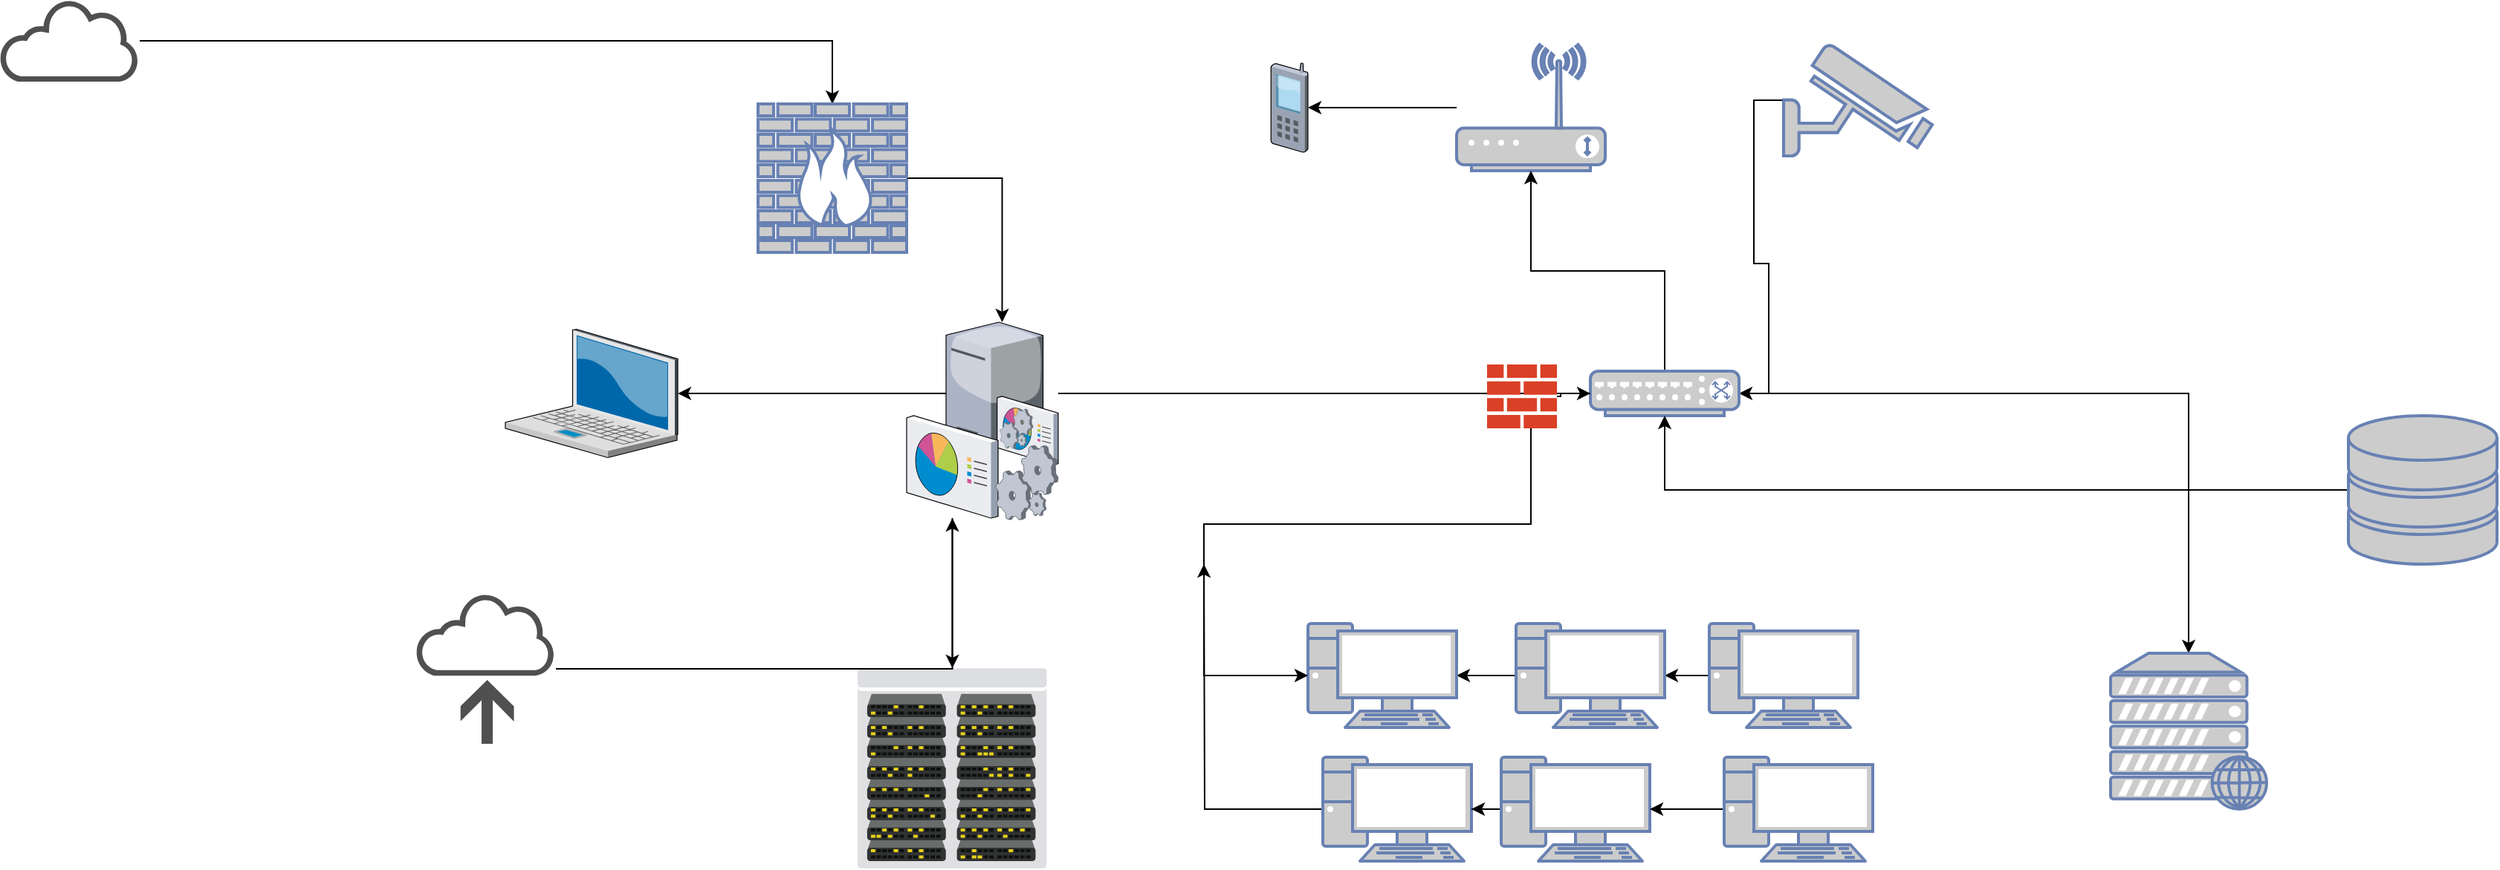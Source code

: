 <mxfile version="20.8.16" type="github">
  <diagram name="Page-1" id="h6N6hxmh_-UYtkU3kEGz">
    <mxGraphModel dx="2465" dy="2008" grid="1" gridSize="10" guides="1" tooltips="1" connect="1" arrows="1" fold="1" page="1" pageScale="1" pageWidth="850" pageHeight="1100" math="0" shadow="0">
      <root>
        <mxCell id="0" />
        <mxCell id="1" parent="0" />
        <mxCell id="GpLW6nzXxRdVSaPpqpkO-20" style="edgeStyle=orthogonalEdgeStyle;rounded=0;orthogonalLoop=1;jettySize=auto;html=1;" edge="1" parent="1" source="GpLW6nzXxRdVSaPpqpkO-18" target="GpLW6nzXxRdVSaPpqpkO-13">
          <mxGeometry relative="1" as="geometry" />
        </mxCell>
        <mxCell id="GpLW6nzXxRdVSaPpqpkO-22" style="edgeStyle=orthogonalEdgeStyle;rounded=0;orthogonalLoop=1;jettySize=auto;html=1;" edge="1" parent="1" source="GpLW6nzXxRdVSaPpqpkO-18" target="GpLW6nzXxRdVSaPpqpkO-10">
          <mxGeometry relative="1" as="geometry" />
        </mxCell>
        <mxCell id="GpLW6nzXxRdVSaPpqpkO-18" value="" style="verticalLabelPosition=bottom;sketch=0;aspect=fixed;html=1;verticalAlign=top;strokeColor=none;align=center;outlineConnect=0;shape=mxgraph.citrix.command_center;" vertex="1" parent="1">
          <mxGeometry x="276.5" y="127" width="75.5" height="96" as="geometry" />
        </mxCell>
        <mxCell id="GpLW6nzXxRdVSaPpqpkO-35" style="edgeStyle=orthogonalEdgeStyle;rounded=0;orthogonalLoop=1;jettySize=auto;html=1;" edge="1" parent="1" source="GpLW6nzXxRdVSaPpqpkO-1" target="GpLW6nzXxRdVSaPpqpkO-2">
          <mxGeometry relative="1" as="geometry" />
        </mxCell>
        <mxCell id="GpLW6nzXxRdVSaPpqpkO-1" value="" style="fontColor=#0066CC;verticalAlign=top;verticalLabelPosition=bottom;labelPosition=center;align=center;html=1;outlineConnect=0;fillColor=#CCCCCC;strokeColor=#6881B3;gradientColor=none;gradientDirection=north;strokeWidth=2;shape=mxgraph.networks.pc;" vertex="1" parent="1">
          <mxGeometry x="790" y="330" width="100" height="70" as="geometry" />
        </mxCell>
        <mxCell id="GpLW6nzXxRdVSaPpqpkO-36" style="edgeStyle=orthogonalEdgeStyle;rounded=0;orthogonalLoop=1;jettySize=auto;html=1;" edge="1" parent="1" source="GpLW6nzXxRdVSaPpqpkO-2" target="GpLW6nzXxRdVSaPpqpkO-3">
          <mxGeometry relative="1" as="geometry" />
        </mxCell>
        <mxCell id="GpLW6nzXxRdVSaPpqpkO-2" value="" style="fontColor=#0066CC;verticalAlign=top;verticalLabelPosition=bottom;labelPosition=center;align=center;html=1;outlineConnect=0;fillColor=#CCCCCC;strokeColor=#6881B3;gradientColor=none;gradientDirection=north;strokeWidth=2;shape=mxgraph.networks.pc;" vertex="1" parent="1">
          <mxGeometry x="660" y="330" width="100" height="70" as="geometry" />
        </mxCell>
        <mxCell id="GpLW6nzXxRdVSaPpqpkO-3" value="" style="fontColor=#0066CC;verticalAlign=top;verticalLabelPosition=bottom;labelPosition=center;align=center;html=1;outlineConnect=0;fillColor=#CCCCCC;strokeColor=#6881B3;gradientColor=none;gradientDirection=north;strokeWidth=2;shape=mxgraph.networks.pc;" vertex="1" parent="1">
          <mxGeometry x="520" y="330" width="100" height="70" as="geometry" />
        </mxCell>
        <mxCell id="GpLW6nzXxRdVSaPpqpkO-32" style="edgeStyle=orthogonalEdgeStyle;rounded=0;orthogonalLoop=1;jettySize=auto;html=1;" edge="1" parent="1" source="GpLW6nzXxRdVSaPpqpkO-4">
          <mxGeometry relative="1" as="geometry">
            <mxPoint x="450" y="290" as="targetPoint" />
          </mxGeometry>
        </mxCell>
        <mxCell id="GpLW6nzXxRdVSaPpqpkO-4" value="" style="fontColor=#0066CC;verticalAlign=top;verticalLabelPosition=bottom;labelPosition=center;align=center;html=1;outlineConnect=0;fillColor=#CCCCCC;strokeColor=#6881B3;gradientColor=none;gradientDirection=north;strokeWidth=2;shape=mxgraph.networks.pc;" vertex="1" parent="1">
          <mxGeometry x="530" y="420" width="100" height="70" as="geometry" />
        </mxCell>
        <mxCell id="GpLW6nzXxRdVSaPpqpkO-33" style="edgeStyle=orthogonalEdgeStyle;rounded=0;orthogonalLoop=1;jettySize=auto;html=1;" edge="1" parent="1" source="GpLW6nzXxRdVSaPpqpkO-5" target="GpLW6nzXxRdVSaPpqpkO-4">
          <mxGeometry relative="1" as="geometry" />
        </mxCell>
        <mxCell id="GpLW6nzXxRdVSaPpqpkO-5" value="" style="fontColor=#0066CC;verticalAlign=top;verticalLabelPosition=bottom;labelPosition=center;align=center;html=1;outlineConnect=0;fillColor=#CCCCCC;strokeColor=#6881B3;gradientColor=none;gradientDirection=north;strokeWidth=2;shape=mxgraph.networks.pc;" vertex="1" parent="1">
          <mxGeometry x="650" y="420" width="100" height="70" as="geometry" />
        </mxCell>
        <mxCell id="GpLW6nzXxRdVSaPpqpkO-34" style="edgeStyle=orthogonalEdgeStyle;rounded=0;orthogonalLoop=1;jettySize=auto;html=1;" edge="1" parent="1" source="GpLW6nzXxRdVSaPpqpkO-6" target="GpLW6nzXxRdVSaPpqpkO-5">
          <mxGeometry relative="1" as="geometry" />
        </mxCell>
        <mxCell id="GpLW6nzXxRdVSaPpqpkO-6" value="" style="fontColor=#0066CC;verticalAlign=top;verticalLabelPosition=bottom;labelPosition=center;align=center;html=1;outlineConnect=0;fillColor=#CCCCCC;strokeColor=#6881B3;gradientColor=none;gradientDirection=north;strokeWidth=2;shape=mxgraph.networks.pc;" vertex="1" parent="1">
          <mxGeometry x="800" y="420" width="100" height="70" as="geometry" />
        </mxCell>
        <mxCell id="GpLW6nzXxRdVSaPpqpkO-40" style="edgeStyle=orthogonalEdgeStyle;rounded=0;orthogonalLoop=1;jettySize=auto;html=1;" edge="1" parent="1" source="GpLW6nzXxRdVSaPpqpkO-7" target="GpLW6nzXxRdVSaPpqpkO-37">
          <mxGeometry relative="1" as="geometry" />
        </mxCell>
        <mxCell id="GpLW6nzXxRdVSaPpqpkO-7" value="" style="fontColor=#0066CC;verticalAlign=top;verticalLabelPosition=bottom;labelPosition=center;align=center;html=1;outlineConnect=0;fillColor=#CCCCCC;strokeColor=#6881B3;gradientColor=none;gradientDirection=north;strokeWidth=2;shape=mxgraph.networks.wireless_modem;" vertex="1" parent="1">
          <mxGeometry x="620" y="-60" width="100" height="85" as="geometry" />
        </mxCell>
        <mxCell id="GpLW6nzXxRdVSaPpqpkO-16" style="edgeStyle=orthogonalEdgeStyle;rounded=0;orthogonalLoop=1;jettySize=auto;html=1;" edge="1" parent="1" source="GpLW6nzXxRdVSaPpqpkO-8" target="GpLW6nzXxRdVSaPpqpkO-14">
          <mxGeometry relative="1" as="geometry" />
        </mxCell>
        <mxCell id="GpLW6nzXxRdVSaPpqpkO-8" value="" style="sketch=0;pointerEvents=1;shadow=0;dashed=0;html=1;strokeColor=none;fillColor=#505050;labelPosition=center;verticalLabelPosition=bottom;outlineConnect=0;verticalAlign=top;align=center;shape=mxgraph.office.clouds.cloud;" vertex="1" parent="1">
          <mxGeometry x="-360" y="-90" width="94" height="55" as="geometry" />
        </mxCell>
        <mxCell id="GpLW6nzXxRdVSaPpqpkO-24" style="edgeStyle=orthogonalEdgeStyle;rounded=0;orthogonalLoop=1;jettySize=auto;html=1;entryX=1;entryY=0.5;entryDx=0;entryDy=0;entryPerimeter=0;" edge="1" parent="1" source="GpLW6nzXxRdVSaPpqpkO-9" target="GpLW6nzXxRdVSaPpqpkO-10">
          <mxGeometry relative="1" as="geometry" />
        </mxCell>
        <mxCell id="GpLW6nzXxRdVSaPpqpkO-9" value="" style="fontColor=#0066CC;verticalAlign=top;verticalLabelPosition=bottom;labelPosition=center;align=center;html=1;outlineConnect=0;fillColor=#CCCCCC;strokeColor=#6881B3;gradientColor=none;gradientDirection=north;strokeWidth=2;shape=mxgraph.networks.security_camera;" vertex="1" parent="1">
          <mxGeometry x="840" y="-60" width="100" height="75" as="geometry" />
        </mxCell>
        <mxCell id="GpLW6nzXxRdVSaPpqpkO-23" style="edgeStyle=orthogonalEdgeStyle;rounded=0;orthogonalLoop=1;jettySize=auto;html=1;" edge="1" parent="1" source="GpLW6nzXxRdVSaPpqpkO-10" target="GpLW6nzXxRdVSaPpqpkO-7">
          <mxGeometry relative="1" as="geometry" />
        </mxCell>
        <mxCell id="GpLW6nzXxRdVSaPpqpkO-25" style="edgeStyle=orthogonalEdgeStyle;rounded=0;orthogonalLoop=1;jettySize=auto;html=1;startArrow=none;" edge="1" parent="1" source="GpLW6nzXxRdVSaPpqpkO-48" target="GpLW6nzXxRdVSaPpqpkO-3">
          <mxGeometry relative="1" as="geometry">
            <Array as="points">
              <mxPoint x="670" y="175" />
              <mxPoint x="670" y="263" />
              <mxPoint x="450" y="263" />
              <mxPoint x="450" y="365" />
            </Array>
          </mxGeometry>
        </mxCell>
        <mxCell id="GpLW6nzXxRdVSaPpqpkO-42" style="edgeStyle=orthogonalEdgeStyle;rounded=0;orthogonalLoop=1;jettySize=auto;html=1;" edge="1" parent="1" source="GpLW6nzXxRdVSaPpqpkO-10" target="GpLW6nzXxRdVSaPpqpkO-41">
          <mxGeometry relative="1" as="geometry" />
        </mxCell>
        <mxCell id="GpLW6nzXxRdVSaPpqpkO-10" value="" style="fontColor=#0066CC;verticalAlign=top;verticalLabelPosition=bottom;labelPosition=center;align=center;html=1;outlineConnect=0;fillColor=#CCCCCC;strokeColor=#6881B3;gradientColor=none;gradientDirection=north;strokeWidth=2;shape=mxgraph.networks.switch;" vertex="1" parent="1">
          <mxGeometry x="710" y="160" width="100" height="30" as="geometry" />
        </mxCell>
        <mxCell id="GpLW6nzXxRdVSaPpqpkO-21" style="edgeStyle=orthogonalEdgeStyle;rounded=0;orthogonalLoop=1;jettySize=auto;html=1;" edge="1" parent="1" source="GpLW6nzXxRdVSaPpqpkO-11" target="GpLW6nzXxRdVSaPpqpkO-12">
          <mxGeometry relative="1" as="geometry" />
        </mxCell>
        <mxCell id="GpLW6nzXxRdVSaPpqpkO-11" value="" style="verticalLabelPosition=bottom;sketch=0;aspect=fixed;html=1;verticalAlign=top;strokeColor=none;align=center;outlineConnect=0;shape=mxgraph.citrix.reporting;" vertex="1" parent="1">
          <mxGeometry x="250" y="190" width="61.5" height="69" as="geometry" />
        </mxCell>
        <mxCell id="GpLW6nzXxRdVSaPpqpkO-12" value="" style="verticalLabelPosition=bottom;sketch=0;aspect=fixed;html=1;verticalAlign=top;strokeColor=none;align=center;outlineConnect=0;shape=mxgraph.citrix.datacenter;" vertex="1" parent="1">
          <mxGeometry x="217" y="360" width="127.5" height="135" as="geometry" />
        </mxCell>
        <mxCell id="GpLW6nzXxRdVSaPpqpkO-13" value="" style="verticalLabelPosition=bottom;sketch=0;aspect=fixed;html=1;verticalAlign=top;strokeColor=none;align=center;outlineConnect=0;shape=mxgraph.citrix.laptop_2;" vertex="1" parent="1">
          <mxGeometry x="-20" y="131.75" width="116" height="86.5" as="geometry" />
        </mxCell>
        <mxCell id="GpLW6nzXxRdVSaPpqpkO-19" style="edgeStyle=orthogonalEdgeStyle;rounded=0;orthogonalLoop=1;jettySize=auto;html=1;" edge="1" parent="1" source="GpLW6nzXxRdVSaPpqpkO-14" target="GpLW6nzXxRdVSaPpqpkO-18">
          <mxGeometry relative="1" as="geometry" />
        </mxCell>
        <mxCell id="GpLW6nzXxRdVSaPpqpkO-14" value="" style="fontColor=#0066CC;verticalAlign=top;verticalLabelPosition=bottom;labelPosition=center;align=center;html=1;outlineConnect=0;fillColor=#CCCCCC;strokeColor=#6881B3;gradientColor=none;gradientDirection=north;strokeWidth=2;shape=mxgraph.networks.firewall;" vertex="1" parent="1">
          <mxGeometry x="150" y="-20" width="100" height="100" as="geometry" />
        </mxCell>
        <mxCell id="GpLW6nzXxRdVSaPpqpkO-17" value="" style="verticalLabelPosition=bottom;sketch=0;aspect=fixed;html=1;verticalAlign=top;strokeColor=none;align=center;outlineConnect=0;shape=mxgraph.citrix.process;" vertex="1" parent="1">
          <mxGeometry x="310" y="210" width="42" height="50.08" as="geometry" />
        </mxCell>
        <mxCell id="GpLW6nzXxRdVSaPpqpkO-37" value="" style="verticalLabelPosition=bottom;sketch=0;aspect=fixed;html=1;verticalAlign=top;strokeColor=none;align=center;outlineConnect=0;shape=mxgraph.citrix.cell_phone;" vertex="1" parent="1">
          <mxGeometry x="495" y="-47.5" width="25" height="60" as="geometry" />
        </mxCell>
        <mxCell id="GpLW6nzXxRdVSaPpqpkO-41" value="" style="fontColor=#0066CC;verticalAlign=top;verticalLabelPosition=bottom;labelPosition=center;align=center;html=1;outlineConnect=0;fillColor=#CCCCCC;strokeColor=#6881B3;gradientColor=none;gradientDirection=north;strokeWidth=2;shape=mxgraph.networks.web_server;" vertex="1" parent="1">
          <mxGeometry x="1060" y="350" width="105" height="105" as="geometry" />
        </mxCell>
        <mxCell id="GpLW6nzXxRdVSaPpqpkO-44" style="edgeStyle=orthogonalEdgeStyle;rounded=0;orthogonalLoop=1;jettySize=auto;html=1;entryX=0.5;entryY=1;entryDx=0;entryDy=0;entryPerimeter=0;" edge="1" parent="1" source="GpLW6nzXxRdVSaPpqpkO-43" target="GpLW6nzXxRdVSaPpqpkO-10">
          <mxGeometry relative="1" as="geometry" />
        </mxCell>
        <mxCell id="GpLW6nzXxRdVSaPpqpkO-43" value="" style="fontColor=#0066CC;verticalAlign=top;verticalLabelPosition=bottom;labelPosition=center;align=center;html=1;outlineConnect=0;fillColor=#CCCCCC;strokeColor=#6881B3;gradientColor=none;gradientDirection=north;strokeWidth=2;shape=mxgraph.networks.storage;" vertex="1" parent="1">
          <mxGeometry x="1220" y="190" width="100" height="100" as="geometry" />
        </mxCell>
        <mxCell id="GpLW6nzXxRdVSaPpqpkO-46" style="edgeStyle=orthogonalEdgeStyle;rounded=0;orthogonalLoop=1;jettySize=auto;html=1;" edge="1" parent="1" source="GpLW6nzXxRdVSaPpqpkO-45" target="GpLW6nzXxRdVSaPpqpkO-11">
          <mxGeometry relative="1" as="geometry" />
        </mxCell>
        <mxCell id="GpLW6nzXxRdVSaPpqpkO-45" value="" style="sketch=0;pointerEvents=1;shadow=0;dashed=0;html=1;strokeColor=none;fillColor=#505050;labelPosition=center;verticalLabelPosition=bottom;outlineConnect=0;verticalAlign=top;align=center;shape=mxgraph.office.clouds.online_backup;" vertex="1" parent="1">
          <mxGeometry x="-80" y="310" width="94" height="101" as="geometry" />
        </mxCell>
        <mxCell id="GpLW6nzXxRdVSaPpqpkO-47" value="" style="edgeStyle=orthogonalEdgeStyle;rounded=0;orthogonalLoop=1;jettySize=auto;html=1;endArrow=none;" edge="1" parent="1" source="GpLW6nzXxRdVSaPpqpkO-10" target="GpLW6nzXxRdVSaPpqpkO-48">
          <mxGeometry relative="1" as="geometry">
            <mxPoint x="710" y="175.077" as="sourcePoint" />
            <mxPoint x="520" y="365.077" as="targetPoint" />
            <Array as="points" />
          </mxGeometry>
        </mxCell>
        <mxCell id="GpLW6nzXxRdVSaPpqpkO-48" value="" style="sketch=0;pointerEvents=1;shadow=0;dashed=0;html=1;strokeColor=none;labelPosition=center;verticalLabelPosition=bottom;verticalAlign=top;outlineConnect=0;align=center;shape=mxgraph.office.concepts.firewall;fillColor=#DA4026;" vertex="1" parent="1">
          <mxGeometry x="640.5" y="155.5" width="47" height="43" as="geometry" />
        </mxCell>
      </root>
    </mxGraphModel>
  </diagram>
</mxfile>
